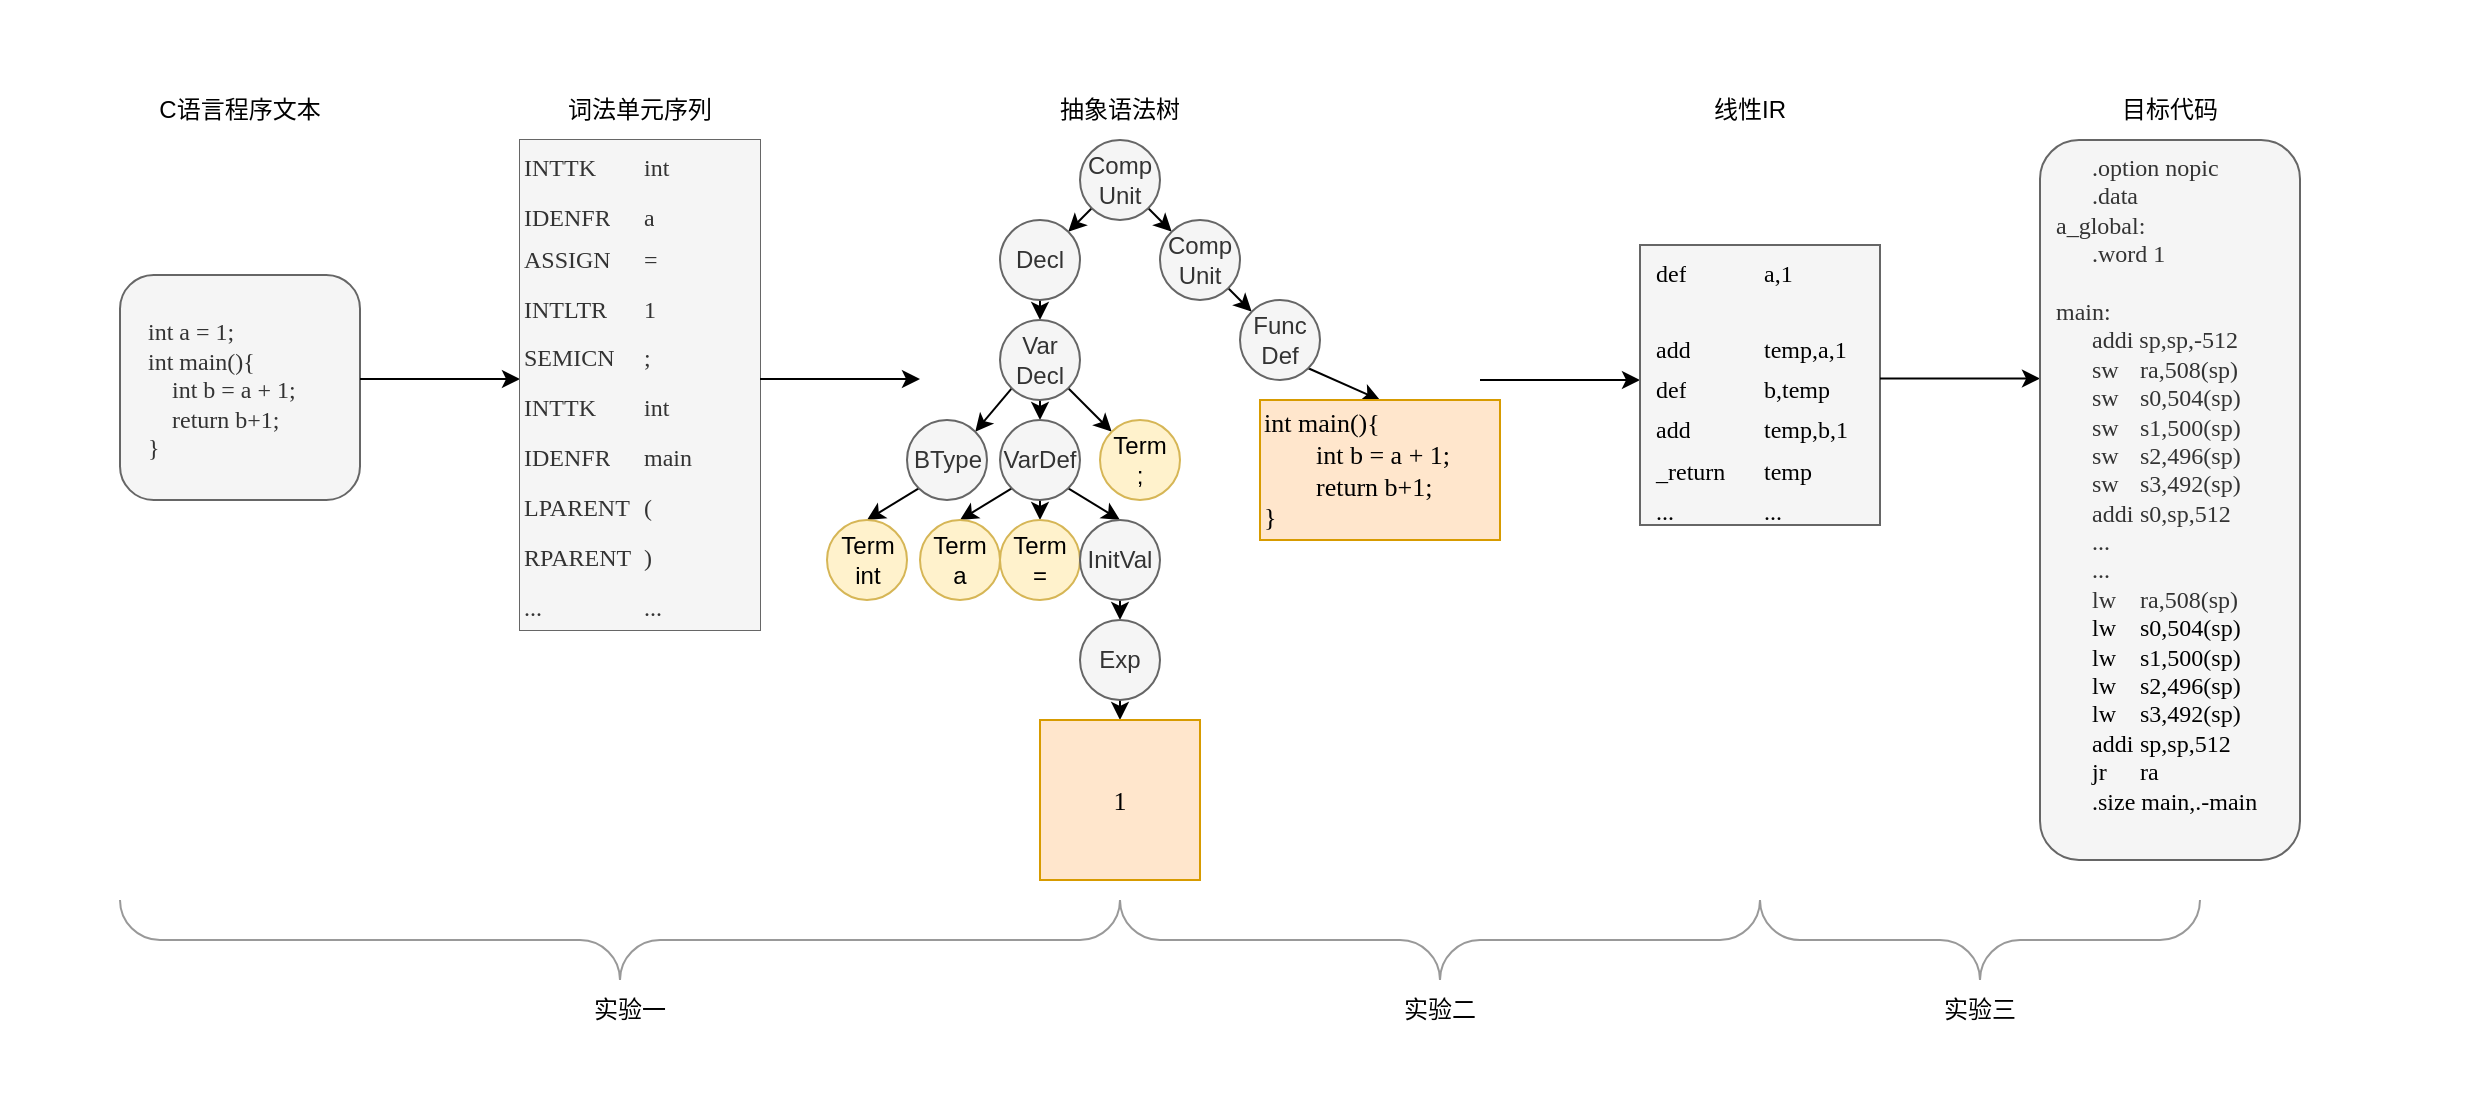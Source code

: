 <mxfile version="26.2.2">
  <diagram name="第 1 页" id="rVJZ7-iNneda64m8HOxL">
    <mxGraphModel dx="2467" dy="2204" grid="1" gridSize="10" guides="1" tooltips="1" connect="1" arrows="1" fold="1" page="1" pageScale="1" pageWidth="827" pageHeight="1169" math="0" shadow="0">
      <root>
        <mxCell id="0" />
        <mxCell id="1" parent="0" />
        <mxCell id="4Ejzvw8-H5sas0dCmpk8-146" value="" style="rounded=1;whiteSpace=wrap;html=1;fillColor=none;strokeColor=none;movable=0;resizable=0;rotatable=0;deletable=0;editable=0;locked=1;connectable=0;" vertex="1" parent="1">
          <mxGeometry x="-20" y="-30" width="1240" height="550" as="geometry" />
        </mxCell>
        <mxCell id="4Ejzvw8-H5sas0dCmpk8-2" value="&lt;div style=&quot;&quot;&gt;&lt;font&gt;&lt;br&gt;&lt;/font&gt;&lt;/div&gt;&lt;div style=&quot;&quot;&gt;&lt;font&gt;&amp;nbsp; &amp;nbsp; int a = 1;&lt;/font&gt;&lt;/div&gt;&lt;font&gt;&lt;span style=&quot;&quot;&gt;&amp;nbsp; &amp;nbsp; int main(){&lt;/span&gt;&lt;br style=&quot;&quot;&gt;&lt;/font&gt;&lt;div style=&quot;&quot;&gt;&lt;font&gt;&lt;span style=&quot;white-space: pre;&quot;&gt;&#x9;&lt;/span&gt;int b = a + 1;&lt;br&gt;&lt;/font&gt;&lt;/div&gt;&lt;div style=&quot;&quot;&gt;&lt;font&gt;&lt;span style=&quot;white-space: pre;&quot;&gt;&#x9;&lt;/span&gt;return b+1;&lt;/font&gt;&lt;/div&gt;&lt;div style=&quot;&quot;&gt;&lt;font&gt;&amp;nbsp; &amp;nbsp; }&lt;/font&gt;&lt;/div&gt;" style="rounded=1;whiteSpace=wrap;html=1;align=left;verticalAlign=top;fontFamily=Cosolas;fillColor=#f5f5f5;fontColor=#333333;strokeColor=#666666;" vertex="1" parent="1">
          <mxGeometry x="40" y="107.5" width="120" height="112.5" as="geometry" />
        </mxCell>
        <mxCell id="4Ejzvw8-H5sas0dCmpk8-4" value="" style="endArrow=classic;html=1;rounded=0;align=left;verticalAlign=top;fontFamily=Cosolas;" edge="1" parent="1">
          <mxGeometry width="50" height="50" relative="1" as="geometry">
            <mxPoint x="160" y="159.5" as="sourcePoint" />
            <mxPoint x="240" y="159.5" as="targetPoint" />
          </mxGeometry>
        </mxCell>
        <mxCell id="4Ejzvw8-H5sas0dCmpk8-6" value="" style="shape=table;html=1;whiteSpace=wrap;startSize=0;container=1;collapsible=0;childLayout=tableLayout;columnLines=0;rowLines=0;fontSize=16;strokeColor=#666666;align=left;verticalAlign=top;fontFamily=Cosolas;rounded=1;fillColor=#f5f5f5;fontColor=#333333;" vertex="1" parent="1">
          <mxGeometry x="240" y="40" width="120" height="245" as="geometry" />
        </mxCell>
        <mxCell id="4Ejzvw8-H5sas0dCmpk8-7" value="" style="shape=tableRow;horizontal=0;startSize=0;swimlaneHead=0;swimlaneBody=0;top=0;left=0;bottom=0;right=0;collapsible=0;dropTarget=0;fillColor=#f5f5f5;points=[[0,0.5],[1,0.5]];portConstraint=eastwest;fontSize=16;strokeColor=#666666;align=left;verticalAlign=top;fontFamily=Cosolas;fontColor=#333333;" vertex="1" parent="4Ejzvw8-H5sas0dCmpk8-6">
          <mxGeometry width="120" height="25" as="geometry" />
        </mxCell>
        <mxCell id="4Ejzvw8-H5sas0dCmpk8-8" value="INTTK" style="shape=partialRectangle;html=1;whiteSpace=wrap;connectable=0;fillColor=#f5f5f5;top=0;left=0;bottom=0;right=0;overflow=hidden;fontSize=12;strokeColor=#666666;align=left;verticalAlign=top;fontFamily=Cosolas;fontColor=#333333;" vertex="1" parent="4Ejzvw8-H5sas0dCmpk8-7">
          <mxGeometry width="60" height="25" as="geometry">
            <mxRectangle width="60" height="25" as="alternateBounds" />
          </mxGeometry>
        </mxCell>
        <mxCell id="4Ejzvw8-H5sas0dCmpk8-9" value="int" style="shape=partialRectangle;html=1;whiteSpace=wrap;connectable=0;fillColor=#f5f5f5;top=0;left=0;bottom=0;right=0;overflow=hidden;fontSize=12;strokeColor=#666666;align=left;verticalAlign=top;fontFamily=Cosolas;fontColor=#333333;" vertex="1" parent="4Ejzvw8-H5sas0dCmpk8-7">
          <mxGeometry x="60" width="60" height="25" as="geometry">
            <mxRectangle width="60" height="25" as="alternateBounds" />
          </mxGeometry>
        </mxCell>
        <mxCell id="4Ejzvw8-H5sas0dCmpk8-11" value="" style="shape=tableRow;horizontal=0;startSize=0;swimlaneHead=0;swimlaneBody=0;top=0;left=0;bottom=0;right=0;collapsible=0;dropTarget=0;fillColor=#f5f5f5;points=[[0,0.5],[1,0.5]];portConstraint=eastwest;fontSize=16;strokeColor=#666666;align=left;verticalAlign=top;fontFamily=Cosolas;fontColor=#333333;" vertex="1" parent="4Ejzvw8-H5sas0dCmpk8-6">
          <mxGeometry y="25" width="120" height="21" as="geometry" />
        </mxCell>
        <mxCell id="4Ejzvw8-H5sas0dCmpk8-12" value="IDENFR" style="shape=partialRectangle;html=1;whiteSpace=wrap;connectable=0;fillColor=#f5f5f5;top=0;left=0;bottom=0;right=0;overflow=hidden;fontSize=12;strokeColor=#666666;align=left;verticalAlign=top;fontFamily=Cosolas;fontColor=#333333;" vertex="1" parent="4Ejzvw8-H5sas0dCmpk8-11">
          <mxGeometry width="60" height="21" as="geometry">
            <mxRectangle width="60" height="21" as="alternateBounds" />
          </mxGeometry>
        </mxCell>
        <mxCell id="4Ejzvw8-H5sas0dCmpk8-13" value="a" style="shape=partialRectangle;html=1;whiteSpace=wrap;connectable=0;fillColor=#f5f5f5;top=0;left=0;bottom=0;right=0;overflow=hidden;fontSize=12;strokeColor=#666666;align=left;verticalAlign=top;fontFamily=Cosolas;fontColor=#333333;" vertex="1" parent="4Ejzvw8-H5sas0dCmpk8-11">
          <mxGeometry x="60" width="60" height="21" as="geometry">
            <mxRectangle width="60" height="21" as="alternateBounds" />
          </mxGeometry>
        </mxCell>
        <mxCell id="4Ejzvw8-H5sas0dCmpk8-15" value="" style="shape=tableRow;horizontal=0;startSize=0;swimlaneHead=0;swimlaneBody=0;top=0;left=0;bottom=0;right=0;collapsible=0;dropTarget=0;fillColor=#f5f5f5;points=[[0,0.5],[1,0.5]];portConstraint=eastwest;fontSize=16;strokeColor=#666666;align=left;verticalAlign=top;fontFamily=Cosolas;fontColor=#333333;" vertex="1" parent="4Ejzvw8-H5sas0dCmpk8-6">
          <mxGeometry y="46" width="120" height="25" as="geometry" />
        </mxCell>
        <mxCell id="4Ejzvw8-H5sas0dCmpk8-16" value="ASSIGN" style="shape=partialRectangle;html=1;whiteSpace=wrap;connectable=0;fillColor=#f5f5f5;top=0;left=0;bottom=0;right=0;overflow=hidden;fontSize=12;strokeColor=#666666;align=left;verticalAlign=top;fontFamily=Cosolas;fontColor=#333333;" vertex="1" parent="4Ejzvw8-H5sas0dCmpk8-15">
          <mxGeometry width="60" height="25" as="geometry">
            <mxRectangle width="60" height="25" as="alternateBounds" />
          </mxGeometry>
        </mxCell>
        <mxCell id="4Ejzvw8-H5sas0dCmpk8-17" value="=" style="shape=partialRectangle;html=1;whiteSpace=wrap;connectable=0;fillColor=#f5f5f5;top=0;left=0;bottom=0;right=0;overflow=hidden;fontSize=12;strokeColor=#666666;align=left;verticalAlign=top;fontFamily=Cosolas;fontColor=#333333;" vertex="1" parent="4Ejzvw8-H5sas0dCmpk8-15">
          <mxGeometry x="60" width="60" height="25" as="geometry">
            <mxRectangle width="60" height="25" as="alternateBounds" />
          </mxGeometry>
        </mxCell>
        <mxCell id="4Ejzvw8-H5sas0dCmpk8-19" style="shape=tableRow;horizontal=0;startSize=0;swimlaneHead=0;swimlaneBody=0;top=0;left=0;bottom=0;right=0;collapsible=0;dropTarget=0;fillColor=#f5f5f5;points=[[0,0.5],[1,0.5]];portConstraint=eastwest;fontSize=16;strokeColor=#666666;align=left;verticalAlign=top;fontFamily=Cosolas;fontColor=#333333;" vertex="1" parent="4Ejzvw8-H5sas0dCmpk8-6">
          <mxGeometry y="71" width="120" height="24" as="geometry" />
        </mxCell>
        <mxCell id="4Ejzvw8-H5sas0dCmpk8-20" value="INTLTR" style="shape=partialRectangle;html=1;whiteSpace=wrap;connectable=0;fillColor=#f5f5f5;top=0;left=0;bottom=0;right=0;overflow=hidden;fontSize=12;strokeColor=#666666;align=left;verticalAlign=top;fontFamily=Cosolas;fontColor=#333333;" vertex="1" parent="4Ejzvw8-H5sas0dCmpk8-19">
          <mxGeometry width="60" height="24" as="geometry">
            <mxRectangle width="60" height="24" as="alternateBounds" />
          </mxGeometry>
        </mxCell>
        <mxCell id="4Ejzvw8-H5sas0dCmpk8-21" value="1" style="shape=partialRectangle;html=1;whiteSpace=wrap;connectable=0;fillColor=#f5f5f5;top=0;left=0;bottom=0;right=0;overflow=hidden;fontSize=12;strokeColor=#666666;align=left;verticalAlign=top;fontFamily=Cosolas;fontColor=#333333;" vertex="1" parent="4Ejzvw8-H5sas0dCmpk8-19">
          <mxGeometry x="60" width="60" height="24" as="geometry">
            <mxRectangle width="60" height="24" as="alternateBounds" />
          </mxGeometry>
        </mxCell>
        <mxCell id="4Ejzvw8-H5sas0dCmpk8-22" style="shape=tableRow;horizontal=0;startSize=0;swimlaneHead=0;swimlaneBody=0;top=0;left=0;bottom=0;right=0;collapsible=0;dropTarget=0;fillColor=#f5f5f5;points=[[0,0.5],[1,0.5]];portConstraint=eastwest;fontSize=16;strokeColor=#666666;align=left;verticalAlign=top;fontFamily=Cosolas;fontColor=#333333;" vertex="1" parent="4Ejzvw8-H5sas0dCmpk8-6">
          <mxGeometry y="95" width="120" height="25" as="geometry" />
        </mxCell>
        <mxCell id="4Ejzvw8-H5sas0dCmpk8-23" value="SEMICN" style="shape=partialRectangle;html=1;whiteSpace=wrap;connectable=0;fillColor=#f5f5f5;top=0;left=0;bottom=0;right=0;overflow=hidden;fontSize=12;strokeColor=#666666;align=left;verticalAlign=top;fontFamily=Cosolas;fontColor=#333333;" vertex="1" parent="4Ejzvw8-H5sas0dCmpk8-22">
          <mxGeometry width="60" height="25" as="geometry">
            <mxRectangle width="60" height="25" as="alternateBounds" />
          </mxGeometry>
        </mxCell>
        <mxCell id="4Ejzvw8-H5sas0dCmpk8-24" value=";" style="shape=partialRectangle;html=1;whiteSpace=wrap;connectable=0;fillColor=#f5f5f5;top=0;left=0;bottom=0;right=0;overflow=hidden;fontSize=12;strokeColor=#666666;align=left;verticalAlign=top;fontFamily=Cosolas;fontColor=#333333;" vertex="1" parent="4Ejzvw8-H5sas0dCmpk8-22">
          <mxGeometry x="60" width="60" height="25" as="geometry">
            <mxRectangle width="60" height="25" as="alternateBounds" />
          </mxGeometry>
        </mxCell>
        <mxCell id="4Ejzvw8-H5sas0dCmpk8-25" style="shape=tableRow;horizontal=0;startSize=0;swimlaneHead=0;swimlaneBody=0;top=0;left=0;bottom=0;right=0;collapsible=0;dropTarget=0;fillColor=#f5f5f5;points=[[0,0.5],[1,0.5]];portConstraint=eastwest;fontSize=16;strokeColor=#666666;align=left;verticalAlign=top;fontFamily=Cosolas;fontColor=#333333;" vertex="1" parent="4Ejzvw8-H5sas0dCmpk8-6">
          <mxGeometry y="120" width="120" height="25" as="geometry" />
        </mxCell>
        <mxCell id="4Ejzvw8-H5sas0dCmpk8-26" value="INTTK" style="shape=partialRectangle;html=1;whiteSpace=wrap;connectable=0;fillColor=#f5f5f5;top=0;left=0;bottom=0;right=0;overflow=hidden;fontSize=12;strokeColor=#666666;align=left;verticalAlign=top;fontFamily=Cosolas;fontColor=#333333;" vertex="1" parent="4Ejzvw8-H5sas0dCmpk8-25">
          <mxGeometry width="60" height="25" as="geometry">
            <mxRectangle width="60" height="25" as="alternateBounds" />
          </mxGeometry>
        </mxCell>
        <mxCell id="4Ejzvw8-H5sas0dCmpk8-27" value="int" style="shape=partialRectangle;html=1;whiteSpace=wrap;connectable=0;fillColor=#f5f5f5;top=0;left=0;bottom=0;right=0;overflow=hidden;fontSize=12;strokeColor=#666666;align=left;verticalAlign=top;fontFamily=Cosolas;fontColor=#333333;" vertex="1" parent="4Ejzvw8-H5sas0dCmpk8-25">
          <mxGeometry x="60" width="60" height="25" as="geometry">
            <mxRectangle width="60" height="25" as="alternateBounds" />
          </mxGeometry>
        </mxCell>
        <mxCell id="4Ejzvw8-H5sas0dCmpk8-28" style="shape=tableRow;horizontal=0;startSize=0;swimlaneHead=0;swimlaneBody=0;top=0;left=0;bottom=0;right=0;collapsible=0;dropTarget=0;fillColor=#f5f5f5;points=[[0,0.5],[1,0.5]];portConstraint=eastwest;fontSize=16;strokeColor=#666666;align=left;verticalAlign=top;fontFamily=Cosolas;fontColor=#333333;" vertex="1" parent="4Ejzvw8-H5sas0dCmpk8-6">
          <mxGeometry y="145" width="120" height="25" as="geometry" />
        </mxCell>
        <mxCell id="4Ejzvw8-H5sas0dCmpk8-29" value="IDENFR" style="shape=partialRectangle;html=1;whiteSpace=wrap;connectable=0;fillColor=#f5f5f5;top=0;left=0;bottom=0;right=0;overflow=hidden;fontSize=12;strokeColor=#666666;align=left;verticalAlign=top;fontFamily=Cosolas;fontColor=#333333;" vertex="1" parent="4Ejzvw8-H5sas0dCmpk8-28">
          <mxGeometry width="60" height="25" as="geometry">
            <mxRectangle width="60" height="25" as="alternateBounds" />
          </mxGeometry>
        </mxCell>
        <mxCell id="4Ejzvw8-H5sas0dCmpk8-30" value="main" style="shape=partialRectangle;html=1;whiteSpace=wrap;connectable=0;fillColor=#f5f5f5;top=0;left=0;bottom=0;right=0;overflow=hidden;fontSize=12;strokeColor=#666666;align=left;verticalAlign=top;fontFamily=Cosolas;fontColor=#333333;" vertex="1" parent="4Ejzvw8-H5sas0dCmpk8-28">
          <mxGeometry x="60" width="60" height="25" as="geometry">
            <mxRectangle width="60" height="25" as="alternateBounds" />
          </mxGeometry>
        </mxCell>
        <mxCell id="4Ejzvw8-H5sas0dCmpk8-31" style="shape=tableRow;horizontal=0;startSize=0;swimlaneHead=0;swimlaneBody=0;top=0;left=0;bottom=0;right=0;collapsible=0;dropTarget=0;fillColor=#f5f5f5;points=[[0,0.5],[1,0.5]];portConstraint=eastwest;fontSize=16;strokeColor=#666666;align=left;verticalAlign=top;fontFamily=Cosolas;fontColor=#333333;" vertex="1" parent="4Ejzvw8-H5sas0dCmpk8-6">
          <mxGeometry y="170" width="120" height="25" as="geometry" />
        </mxCell>
        <mxCell id="4Ejzvw8-H5sas0dCmpk8-32" value="LPARENT" style="shape=partialRectangle;html=1;whiteSpace=wrap;connectable=0;fillColor=#f5f5f5;top=0;left=0;bottom=0;right=0;overflow=hidden;fontSize=12;strokeColor=#666666;align=left;verticalAlign=top;fontFamily=Cosolas;fontColor=#333333;" vertex="1" parent="4Ejzvw8-H5sas0dCmpk8-31">
          <mxGeometry width="60" height="25" as="geometry">
            <mxRectangle width="60" height="25" as="alternateBounds" />
          </mxGeometry>
        </mxCell>
        <mxCell id="4Ejzvw8-H5sas0dCmpk8-33" value="(" style="shape=partialRectangle;html=1;whiteSpace=wrap;connectable=0;fillColor=#f5f5f5;top=0;left=0;bottom=0;right=0;overflow=hidden;fontSize=12;strokeColor=#666666;align=left;verticalAlign=top;fontFamily=Cosolas;fontColor=#333333;" vertex="1" parent="4Ejzvw8-H5sas0dCmpk8-31">
          <mxGeometry x="60" width="60" height="25" as="geometry">
            <mxRectangle width="60" height="25" as="alternateBounds" />
          </mxGeometry>
        </mxCell>
        <mxCell id="4Ejzvw8-H5sas0dCmpk8-34" style="shape=tableRow;horizontal=0;startSize=0;swimlaneHead=0;swimlaneBody=0;top=0;left=0;bottom=0;right=0;collapsible=0;dropTarget=0;fillColor=#f5f5f5;points=[[0,0.5],[1,0.5]];portConstraint=eastwest;fontSize=16;strokeColor=#666666;align=left;verticalAlign=top;fontFamily=Cosolas;fontColor=#333333;" vertex="1" parent="4Ejzvw8-H5sas0dCmpk8-6">
          <mxGeometry y="195" width="120" height="25" as="geometry" />
        </mxCell>
        <mxCell id="4Ejzvw8-H5sas0dCmpk8-35" value="RPARENT" style="shape=partialRectangle;html=1;whiteSpace=wrap;connectable=0;fillColor=#f5f5f5;top=0;left=0;bottom=0;right=0;overflow=hidden;fontSize=12;strokeColor=#666666;align=left;verticalAlign=top;fontFamily=Cosolas;fontColor=#333333;" vertex="1" parent="4Ejzvw8-H5sas0dCmpk8-34">
          <mxGeometry width="60" height="25" as="geometry">
            <mxRectangle width="60" height="25" as="alternateBounds" />
          </mxGeometry>
        </mxCell>
        <mxCell id="4Ejzvw8-H5sas0dCmpk8-36" value=")" style="shape=partialRectangle;html=1;whiteSpace=wrap;connectable=0;fillColor=#f5f5f5;top=0;left=0;bottom=0;right=0;overflow=hidden;fontSize=12;strokeColor=#666666;align=left;verticalAlign=top;fontFamily=Cosolas;fontColor=#333333;" vertex="1" parent="4Ejzvw8-H5sas0dCmpk8-34">
          <mxGeometry x="60" width="60" height="25" as="geometry">
            <mxRectangle width="60" height="25" as="alternateBounds" />
          </mxGeometry>
        </mxCell>
        <mxCell id="4Ejzvw8-H5sas0dCmpk8-37" style="shape=tableRow;horizontal=0;startSize=0;swimlaneHead=0;swimlaneBody=0;top=0;left=0;bottom=0;right=0;collapsible=0;dropTarget=0;fillColor=#f5f5f5;points=[[0,0.5],[1,0.5]];portConstraint=eastwest;fontSize=16;strokeColor=#666666;align=left;verticalAlign=top;fontFamily=Cosolas;fontColor=#333333;" vertex="1" parent="4Ejzvw8-H5sas0dCmpk8-6">
          <mxGeometry y="220" width="120" height="25" as="geometry" />
        </mxCell>
        <mxCell id="4Ejzvw8-H5sas0dCmpk8-38" value="..." style="shape=partialRectangle;html=1;whiteSpace=wrap;connectable=0;fillColor=#f5f5f5;top=0;left=0;bottom=0;right=0;overflow=hidden;fontSize=12;strokeColor=#666666;align=left;verticalAlign=top;fontFamily=Cosolas;fontColor=#333333;" vertex="1" parent="4Ejzvw8-H5sas0dCmpk8-37">
          <mxGeometry width="60" height="25" as="geometry">
            <mxRectangle width="60" height="25" as="alternateBounds" />
          </mxGeometry>
        </mxCell>
        <mxCell id="4Ejzvw8-H5sas0dCmpk8-39" value="..." style="shape=partialRectangle;html=1;whiteSpace=wrap;connectable=0;fillColor=#f5f5f5;top=0;left=0;bottom=0;right=0;overflow=hidden;fontSize=12;strokeColor=#666666;align=left;verticalAlign=top;fontFamily=Cosolas;fontColor=#333333;" vertex="1" parent="4Ejzvw8-H5sas0dCmpk8-37">
          <mxGeometry x="60" width="60" height="25" as="geometry">
            <mxRectangle width="60" height="25" as="alternateBounds" />
          </mxGeometry>
        </mxCell>
        <mxCell id="4Ejzvw8-H5sas0dCmpk8-41" value="" style="endArrow=classic;html=1;rounded=0;align=left;verticalAlign=top;fontFamily=Cosolas;" edge="1" parent="1">
          <mxGeometry width="50" height="50" relative="1" as="geometry">
            <mxPoint x="360" y="159.5" as="sourcePoint" />
            <mxPoint x="440" y="159.5" as="targetPoint" />
          </mxGeometry>
        </mxCell>
        <mxCell id="4Ejzvw8-H5sas0dCmpk8-57" style="rounded=0;orthogonalLoop=1;jettySize=auto;html=1;exitX=0;exitY=1;exitDx=0;exitDy=0;entryX=1;entryY=0;entryDx=0;entryDy=0;" edge="1" parent="1" source="4Ejzvw8-H5sas0dCmpk8-42" target="4Ejzvw8-H5sas0dCmpk8-43">
          <mxGeometry relative="1" as="geometry" />
        </mxCell>
        <mxCell id="4Ejzvw8-H5sas0dCmpk8-58" style="rounded=0;orthogonalLoop=1;jettySize=auto;html=1;exitX=1;exitY=1;exitDx=0;exitDy=0;entryX=0;entryY=0;entryDx=0;entryDy=0;" edge="1" parent="1" source="4Ejzvw8-H5sas0dCmpk8-42" target="4Ejzvw8-H5sas0dCmpk8-44">
          <mxGeometry relative="1" as="geometry" />
        </mxCell>
        <mxCell id="4Ejzvw8-H5sas0dCmpk8-42" value="Comp&lt;div&gt;Unit&lt;/div&gt;" style="ellipse;whiteSpace=wrap;html=1;aspect=fixed;fillColor=#f5f5f5;strokeColor=#666666;fontColor=#333333;" vertex="1" parent="1">
          <mxGeometry x="520" y="40" width="40" height="40" as="geometry" />
        </mxCell>
        <mxCell id="4Ejzvw8-H5sas0dCmpk8-59" style="edgeStyle=orthogonalEdgeStyle;rounded=0;orthogonalLoop=1;jettySize=auto;html=1;exitX=0.5;exitY=1;exitDx=0;exitDy=0;entryX=0.5;entryY=0;entryDx=0;entryDy=0;" edge="1" parent="1" source="4Ejzvw8-H5sas0dCmpk8-43" target="4Ejzvw8-H5sas0dCmpk8-46">
          <mxGeometry relative="1" as="geometry" />
        </mxCell>
        <mxCell id="4Ejzvw8-H5sas0dCmpk8-43" value="Decl" style="ellipse;whiteSpace=wrap;html=1;aspect=fixed;fillColor=#f5f5f5;strokeColor=#666666;fontColor=#333333;" vertex="1" parent="1">
          <mxGeometry x="480" y="80" width="40" height="40" as="geometry" />
        </mxCell>
        <mxCell id="4Ejzvw8-H5sas0dCmpk8-60" style="rounded=0;orthogonalLoop=1;jettySize=auto;html=1;exitX=1;exitY=1;exitDx=0;exitDy=0;entryX=0;entryY=0;entryDx=0;entryDy=0;" edge="1" parent="1" source="4Ejzvw8-H5sas0dCmpk8-44" target="4Ejzvw8-H5sas0dCmpk8-45">
          <mxGeometry relative="1" as="geometry" />
        </mxCell>
        <mxCell id="4Ejzvw8-H5sas0dCmpk8-44" value="Comp&lt;div&gt;Unit&lt;/div&gt;" style="ellipse;whiteSpace=wrap;html=1;aspect=fixed;fillColor=#f5f5f5;strokeColor=#666666;fontColor=#333333;" vertex="1" parent="1">
          <mxGeometry x="560" y="80" width="40" height="40" as="geometry" />
        </mxCell>
        <mxCell id="4Ejzvw8-H5sas0dCmpk8-63" style="rounded=0;orthogonalLoop=1;jettySize=auto;html=1;exitX=1;exitY=1;exitDx=0;exitDy=0;entryX=0.5;entryY=0;entryDx=0;entryDy=0;" edge="1" parent="1" source="4Ejzvw8-H5sas0dCmpk8-45" target="4Ejzvw8-H5sas0dCmpk8-73">
          <mxGeometry relative="1" as="geometry">
            <mxPoint x="657.574" y="179.038" as="targetPoint" />
          </mxGeometry>
        </mxCell>
        <mxCell id="4Ejzvw8-H5sas0dCmpk8-45" value="Func&lt;div&gt;Def&lt;/div&gt;" style="ellipse;whiteSpace=wrap;html=1;aspect=fixed;fillColor=#f5f5f5;strokeColor=#666666;fontColor=#333333;" vertex="1" parent="1">
          <mxGeometry x="600" y="120" width="40" height="40" as="geometry" />
        </mxCell>
        <mxCell id="4Ejzvw8-H5sas0dCmpk8-64" style="rounded=0;orthogonalLoop=1;jettySize=auto;html=1;exitX=0;exitY=1;exitDx=0;exitDy=0;entryX=1;entryY=0;entryDx=0;entryDy=0;" edge="1" parent="1" source="4Ejzvw8-H5sas0dCmpk8-46" target="4Ejzvw8-H5sas0dCmpk8-47">
          <mxGeometry relative="1" as="geometry" />
        </mxCell>
        <mxCell id="4Ejzvw8-H5sas0dCmpk8-65" style="edgeStyle=orthogonalEdgeStyle;rounded=0;orthogonalLoop=1;jettySize=auto;html=1;exitX=0.5;exitY=1;exitDx=0;exitDy=0;entryX=0.5;entryY=0;entryDx=0;entryDy=0;" edge="1" parent="1" source="4Ejzvw8-H5sas0dCmpk8-46" target="4Ejzvw8-H5sas0dCmpk8-48">
          <mxGeometry relative="1" as="geometry" />
        </mxCell>
        <mxCell id="4Ejzvw8-H5sas0dCmpk8-66" style="rounded=0;orthogonalLoop=1;jettySize=auto;html=1;exitX=1;exitY=1;exitDx=0;exitDy=0;entryX=0;entryY=0;entryDx=0;entryDy=0;" edge="1" parent="1" source="4Ejzvw8-H5sas0dCmpk8-46" target="4Ejzvw8-H5sas0dCmpk8-49">
          <mxGeometry relative="1" as="geometry" />
        </mxCell>
        <mxCell id="4Ejzvw8-H5sas0dCmpk8-46" value="Var&lt;div&gt;Decl&lt;/div&gt;" style="ellipse;whiteSpace=wrap;html=1;aspect=fixed;fillColor=#f5f5f5;strokeColor=#666666;fontColor=#333333;" vertex="1" parent="1">
          <mxGeometry x="480" y="130" width="40" height="40" as="geometry" />
        </mxCell>
        <mxCell id="4Ejzvw8-H5sas0dCmpk8-67" style="rounded=0;orthogonalLoop=1;jettySize=auto;html=1;exitX=0;exitY=1;exitDx=0;exitDy=0;entryX=0.5;entryY=0;entryDx=0;entryDy=0;" edge="1" parent="1" source="4Ejzvw8-H5sas0dCmpk8-47" target="4Ejzvw8-H5sas0dCmpk8-52">
          <mxGeometry relative="1" as="geometry" />
        </mxCell>
        <mxCell id="4Ejzvw8-H5sas0dCmpk8-47" value="BType" style="ellipse;whiteSpace=wrap;html=1;aspect=fixed;fillColor=#f5f5f5;strokeColor=#666666;fontColor=#333333;" vertex="1" parent="1">
          <mxGeometry x="433.5" y="180" width="40" height="40" as="geometry" />
        </mxCell>
        <mxCell id="4Ejzvw8-H5sas0dCmpk8-69" style="rounded=0;orthogonalLoop=1;jettySize=auto;html=1;exitX=0;exitY=1;exitDx=0;exitDy=0;entryX=0.5;entryY=0;entryDx=0;entryDy=0;" edge="1" parent="1" source="4Ejzvw8-H5sas0dCmpk8-48" target="4Ejzvw8-H5sas0dCmpk8-53">
          <mxGeometry relative="1" as="geometry" />
        </mxCell>
        <mxCell id="4Ejzvw8-H5sas0dCmpk8-70" style="rounded=0;orthogonalLoop=1;jettySize=auto;html=1;exitX=0.5;exitY=1;exitDx=0;exitDy=0;entryX=0.5;entryY=0;entryDx=0;entryDy=0;" edge="1" parent="1" source="4Ejzvw8-H5sas0dCmpk8-48" target="4Ejzvw8-H5sas0dCmpk8-54">
          <mxGeometry relative="1" as="geometry" />
        </mxCell>
        <mxCell id="4Ejzvw8-H5sas0dCmpk8-71" style="rounded=0;orthogonalLoop=1;jettySize=auto;html=1;exitX=1;exitY=1;exitDx=0;exitDy=0;entryX=0.5;entryY=0;entryDx=0;entryDy=0;" edge="1" parent="1" source="4Ejzvw8-H5sas0dCmpk8-48" target="4Ejzvw8-H5sas0dCmpk8-55">
          <mxGeometry relative="1" as="geometry" />
        </mxCell>
        <mxCell id="4Ejzvw8-H5sas0dCmpk8-48" value="VarDef" style="ellipse;whiteSpace=wrap;html=1;aspect=fixed;fillColor=#f5f5f5;strokeColor=#666666;fontColor=#333333;" vertex="1" parent="1">
          <mxGeometry x="480" y="180" width="40" height="40" as="geometry" />
        </mxCell>
        <mxCell id="4Ejzvw8-H5sas0dCmpk8-49" value="Term&lt;div&gt;;&lt;/div&gt;" style="ellipse;whiteSpace=wrap;html=1;aspect=fixed;fillColor=#fff2cc;strokeColor=#d6b656;" vertex="1" parent="1">
          <mxGeometry x="530" y="180" width="40" height="40" as="geometry" />
        </mxCell>
        <mxCell id="4Ejzvw8-H5sas0dCmpk8-52" value="Term&lt;div&gt;int&lt;/div&gt;" style="ellipse;whiteSpace=wrap;html=1;aspect=fixed;fillColor=#fff2cc;strokeColor=#d6b656;" vertex="1" parent="1">
          <mxGeometry x="393.5" y="230" width="40" height="40" as="geometry" />
        </mxCell>
        <mxCell id="4Ejzvw8-H5sas0dCmpk8-53" value="Term&lt;div&gt;a&lt;/div&gt;" style="ellipse;whiteSpace=wrap;html=1;aspect=fixed;fillColor=#fff2cc;strokeColor=#d6b656;" vertex="1" parent="1">
          <mxGeometry x="440" y="230" width="40" height="40" as="geometry" />
        </mxCell>
        <mxCell id="4Ejzvw8-H5sas0dCmpk8-54" value="Term&lt;div&gt;=&lt;/div&gt;" style="ellipse;whiteSpace=wrap;html=1;aspect=fixed;fillColor=#fff2cc;strokeColor=#d6b656;" vertex="1" parent="1">
          <mxGeometry x="480" y="230" width="40" height="40" as="geometry" />
        </mxCell>
        <mxCell id="4Ejzvw8-H5sas0dCmpk8-72" style="edgeStyle=orthogonalEdgeStyle;rounded=0;orthogonalLoop=1;jettySize=auto;html=1;exitX=0.5;exitY=1;exitDx=0;exitDy=0;entryX=0.5;entryY=0;entryDx=0;entryDy=0;" edge="1" parent="1" source="4Ejzvw8-H5sas0dCmpk8-55" target="4Ejzvw8-H5sas0dCmpk8-56">
          <mxGeometry relative="1" as="geometry" />
        </mxCell>
        <mxCell id="4Ejzvw8-H5sas0dCmpk8-55" value="InitVal" style="ellipse;whiteSpace=wrap;html=1;aspect=fixed;fillColor=#f5f5f5;strokeColor=#666666;fontColor=#333333;" vertex="1" parent="1">
          <mxGeometry x="520" y="230" width="40" height="40" as="geometry" />
        </mxCell>
        <mxCell id="4Ejzvw8-H5sas0dCmpk8-75" style="edgeStyle=orthogonalEdgeStyle;rounded=0;orthogonalLoop=1;jettySize=auto;html=1;exitX=0.5;exitY=1;exitDx=0;exitDy=0;entryX=0.5;entryY=0;entryDx=0;entryDy=0;" edge="1" parent="1" source="4Ejzvw8-H5sas0dCmpk8-56" target="4Ejzvw8-H5sas0dCmpk8-74">
          <mxGeometry relative="1" as="geometry" />
        </mxCell>
        <mxCell id="4Ejzvw8-H5sas0dCmpk8-56" value="Exp" style="ellipse;whiteSpace=wrap;html=1;aspect=fixed;fillColor=#f5f5f5;strokeColor=#666666;fontColor=#333333;" vertex="1" parent="1">
          <mxGeometry x="520" y="280" width="40" height="40" as="geometry" />
        </mxCell>
        <mxCell id="4Ejzvw8-H5sas0dCmpk8-73" value="&lt;font style=&quot;font-family: Cosolas; font-size: 13px;&quot;&gt;int main(){&lt;br&gt;&lt;/font&gt;&lt;div style=&quot;font-family: Cosolas;&quot;&gt;&lt;font style=&quot;font-size: 13px;&quot;&gt;&lt;span style=&quot;white-space: pre;&quot;&gt;&#x9;&lt;/span&gt;int b = a + 1;&lt;br&gt;&lt;/font&gt;&lt;/div&gt;&lt;div style=&quot;font-family: Cosolas;&quot;&gt;&lt;font style=&quot;font-size: 13px;&quot;&gt;&lt;span style=&quot;white-space: pre;&quot;&gt;&#x9;&lt;/span&gt;return b+1;&lt;/font&gt;&lt;/div&gt;&lt;div style=&quot;font-family: Cosolas;&quot;&gt;&lt;font style=&quot;font-size: 13px;&quot;&gt;}&lt;/font&gt;&lt;/div&gt;" style="rounded=0;whiteSpace=wrap;html=1;align=left;fillColor=#ffe6cc;strokeColor=#d79b00;" vertex="1" parent="1">
          <mxGeometry x="610" y="170" width="120" height="70" as="geometry" />
        </mxCell>
        <mxCell id="4Ejzvw8-H5sas0dCmpk8-74" value="&lt;font face=&quot;Cosolas&quot;&gt;&lt;span style=&quot;font-size: 13px;&quot;&gt;1&lt;/span&gt;&lt;/font&gt;" style="rounded=0;whiteSpace=wrap;html=1;align=center;fillColor=#ffe6cc;strokeColor=#d79b00;" vertex="1" parent="1">
          <mxGeometry x="500" y="330" width="80" height="80" as="geometry" />
        </mxCell>
        <mxCell id="4Ejzvw8-H5sas0dCmpk8-76" value="" style="endArrow=classic;html=1;rounded=0;" edge="1" parent="1">
          <mxGeometry width="50" height="50" relative="1" as="geometry">
            <mxPoint x="720" y="160" as="sourcePoint" />
            <mxPoint x="800" y="160" as="targetPoint" />
          </mxGeometry>
        </mxCell>
        <mxCell id="4Ejzvw8-H5sas0dCmpk8-77" value="" style="shape=table;html=1;whiteSpace=wrap;startSize=0;container=1;collapsible=0;childLayout=tableLayout;columnLines=0;rowLines=0;fontSize=16;strokeColor=#666666;align=left;verticalAlign=top;fontFamily=Cosolas;rounded=1;fillColor=#f5f5f5;fontColor=#333333;" vertex="1" parent="1">
          <mxGeometry x="800" y="92.5" width="120" height="140" as="geometry" />
        </mxCell>
        <mxCell id="4Ejzvw8-H5sas0dCmpk8-78" value="" style="shape=tableRow;horizontal=0;startSize=0;swimlaneHead=0;swimlaneBody=0;top=0;left=0;bottom=0;right=0;collapsible=0;dropTarget=0;fillColor=none;points=[[0,0.5],[1,0.5]];portConstraint=eastwest;fontSize=16;strokeColor=inherit;align=left;verticalAlign=top;fontFamily=Cosolas;" vertex="1" parent="4Ejzvw8-H5sas0dCmpk8-77">
          <mxGeometry width="120" height="21" as="geometry" />
        </mxCell>
        <mxCell id="4Ejzvw8-H5sas0dCmpk8-79" value="&amp;nbsp; def" style="shape=partialRectangle;html=1;whiteSpace=wrap;connectable=0;fillColor=none;top=0;left=0;bottom=0;right=0;overflow=hidden;fontSize=12;strokeColor=inherit;align=left;verticalAlign=top;fontFamily=Cosolas;" vertex="1" parent="4Ejzvw8-H5sas0dCmpk8-78">
          <mxGeometry width="60" height="21" as="geometry">
            <mxRectangle width="60" height="21" as="alternateBounds" />
          </mxGeometry>
        </mxCell>
        <mxCell id="4Ejzvw8-H5sas0dCmpk8-80" value="a,1" style="shape=partialRectangle;html=1;whiteSpace=wrap;connectable=0;fillColor=none;top=0;left=0;bottom=0;right=0;overflow=hidden;fontSize=12;strokeColor=inherit;align=left;verticalAlign=top;fontFamily=Cosolas;" vertex="1" parent="4Ejzvw8-H5sas0dCmpk8-78">
          <mxGeometry x="60" width="60" height="21" as="geometry">
            <mxRectangle width="60" height="21" as="alternateBounds" />
          </mxGeometry>
        </mxCell>
        <mxCell id="4Ejzvw8-H5sas0dCmpk8-81" value="" style="shape=tableRow;horizontal=0;startSize=0;swimlaneHead=0;swimlaneBody=0;top=0;left=0;bottom=0;right=0;collapsible=0;dropTarget=0;fillColor=none;points=[[0,0.5],[1,0.5]];portConstraint=eastwest;fontSize=16;strokeColor=inherit;align=left;verticalAlign=top;fontFamily=Cosolas;" vertex="1" parent="4Ejzvw8-H5sas0dCmpk8-77">
          <mxGeometry y="21" width="120" height="17" as="geometry" />
        </mxCell>
        <mxCell id="4Ejzvw8-H5sas0dCmpk8-82" value="" style="shape=partialRectangle;html=1;whiteSpace=wrap;connectable=0;fillColor=none;top=0;left=0;bottom=0;right=0;overflow=hidden;fontSize=12;strokeColor=inherit;align=left;verticalAlign=top;fontFamily=Cosolas;" vertex="1" parent="4Ejzvw8-H5sas0dCmpk8-81">
          <mxGeometry width="60" height="17" as="geometry">
            <mxRectangle width="60" height="17" as="alternateBounds" />
          </mxGeometry>
        </mxCell>
        <mxCell id="4Ejzvw8-H5sas0dCmpk8-83" value="" style="shape=partialRectangle;html=1;whiteSpace=wrap;connectable=0;fillColor=none;top=0;left=0;bottom=0;right=0;overflow=hidden;fontSize=12;strokeColor=inherit;align=left;verticalAlign=top;fontFamily=Cosolas;" vertex="1" parent="4Ejzvw8-H5sas0dCmpk8-81">
          <mxGeometry x="60" width="60" height="17" as="geometry">
            <mxRectangle width="60" height="17" as="alternateBounds" />
          </mxGeometry>
        </mxCell>
        <mxCell id="4Ejzvw8-H5sas0dCmpk8-84" value="" style="shape=tableRow;horizontal=0;startSize=0;swimlaneHead=0;swimlaneBody=0;top=0;left=0;bottom=0;right=0;collapsible=0;dropTarget=0;fillColor=none;points=[[0,0.5],[1,0.5]];portConstraint=eastwest;fontSize=16;strokeColor=inherit;align=left;verticalAlign=top;fontFamily=Cosolas;" vertex="1" parent="4Ejzvw8-H5sas0dCmpk8-77">
          <mxGeometry y="38" width="120" height="20" as="geometry" />
        </mxCell>
        <mxCell id="4Ejzvw8-H5sas0dCmpk8-85" value="&amp;nbsp; add" style="shape=partialRectangle;html=1;whiteSpace=wrap;connectable=0;fillColor=none;top=0;left=0;bottom=0;right=0;overflow=hidden;fontSize=12;strokeColor=inherit;align=left;verticalAlign=top;fontFamily=Cosolas;" vertex="1" parent="4Ejzvw8-H5sas0dCmpk8-84">
          <mxGeometry width="60" height="20" as="geometry">
            <mxRectangle width="60" height="20" as="alternateBounds" />
          </mxGeometry>
        </mxCell>
        <mxCell id="4Ejzvw8-H5sas0dCmpk8-86" value="temp,a,1" style="shape=partialRectangle;html=1;whiteSpace=wrap;connectable=0;fillColor=none;top=0;left=0;bottom=0;right=0;overflow=hidden;fontSize=12;strokeColor=inherit;align=left;verticalAlign=top;fontFamily=Cosolas;" vertex="1" parent="4Ejzvw8-H5sas0dCmpk8-84">
          <mxGeometry x="60" width="60" height="20" as="geometry">
            <mxRectangle width="60" height="20" as="alternateBounds" />
          </mxGeometry>
        </mxCell>
        <mxCell id="4Ejzvw8-H5sas0dCmpk8-87" style="shape=tableRow;horizontal=0;startSize=0;swimlaneHead=0;swimlaneBody=0;top=0;left=0;bottom=0;right=0;collapsible=0;dropTarget=0;fillColor=none;points=[[0,0.5],[1,0.5]];portConstraint=eastwest;fontSize=16;strokeColor=inherit;align=left;verticalAlign=top;fontFamily=Cosolas;" vertex="1" parent="4Ejzvw8-H5sas0dCmpk8-77">
          <mxGeometry y="58" width="120" height="20" as="geometry" />
        </mxCell>
        <mxCell id="4Ejzvw8-H5sas0dCmpk8-88" value="&amp;nbsp; def" style="shape=partialRectangle;html=1;whiteSpace=wrap;connectable=0;fillColor=none;top=0;left=0;bottom=0;right=0;overflow=hidden;fontSize=12;strokeColor=inherit;align=left;verticalAlign=top;fontFamily=Cosolas;" vertex="1" parent="4Ejzvw8-H5sas0dCmpk8-87">
          <mxGeometry width="60" height="20" as="geometry">
            <mxRectangle width="60" height="20" as="alternateBounds" />
          </mxGeometry>
        </mxCell>
        <mxCell id="4Ejzvw8-H5sas0dCmpk8-89" value="b,temp" style="shape=partialRectangle;html=1;whiteSpace=wrap;connectable=0;fillColor=none;top=0;left=0;bottom=0;right=0;overflow=hidden;fontSize=12;strokeColor=inherit;align=left;verticalAlign=top;fontFamily=Cosolas;" vertex="1" parent="4Ejzvw8-H5sas0dCmpk8-87">
          <mxGeometry x="60" width="60" height="20" as="geometry">
            <mxRectangle width="60" height="20" as="alternateBounds" />
          </mxGeometry>
        </mxCell>
        <mxCell id="4Ejzvw8-H5sas0dCmpk8-90" style="shape=tableRow;horizontal=0;startSize=0;swimlaneHead=0;swimlaneBody=0;top=0;left=0;bottom=0;right=0;collapsible=0;dropTarget=0;fillColor=none;points=[[0,0.5],[1,0.5]];portConstraint=eastwest;fontSize=16;strokeColor=inherit;align=left;verticalAlign=top;fontFamily=Cosolas;" vertex="1" parent="4Ejzvw8-H5sas0dCmpk8-77">
          <mxGeometry y="78" width="120" height="21" as="geometry" />
        </mxCell>
        <mxCell id="4Ejzvw8-H5sas0dCmpk8-91" value="&amp;nbsp; add" style="shape=partialRectangle;html=1;whiteSpace=wrap;connectable=0;fillColor=none;top=0;left=0;bottom=0;right=0;overflow=hidden;fontSize=12;strokeColor=inherit;align=left;verticalAlign=top;fontFamily=Cosolas;" vertex="1" parent="4Ejzvw8-H5sas0dCmpk8-90">
          <mxGeometry width="60" height="21" as="geometry">
            <mxRectangle width="60" height="21" as="alternateBounds" />
          </mxGeometry>
        </mxCell>
        <mxCell id="4Ejzvw8-H5sas0dCmpk8-92" value="temp,b,1" style="shape=partialRectangle;html=1;whiteSpace=wrap;connectable=0;fillColor=none;top=0;left=0;bottom=0;right=0;overflow=hidden;fontSize=12;strokeColor=inherit;align=left;verticalAlign=top;fontFamily=Cosolas;" vertex="1" parent="4Ejzvw8-H5sas0dCmpk8-90">
          <mxGeometry x="60" width="60" height="21" as="geometry">
            <mxRectangle width="60" height="21" as="alternateBounds" />
          </mxGeometry>
        </mxCell>
        <mxCell id="4Ejzvw8-H5sas0dCmpk8-93" style="shape=tableRow;horizontal=0;startSize=0;swimlaneHead=0;swimlaneBody=0;top=0;left=0;bottom=0;right=0;collapsible=0;dropTarget=0;fillColor=none;points=[[0,0.5],[1,0.5]];portConstraint=eastwest;fontSize=16;strokeColor=inherit;align=left;verticalAlign=top;fontFamily=Cosolas;" vertex="1" parent="4Ejzvw8-H5sas0dCmpk8-77">
          <mxGeometry y="99" width="120" height="20" as="geometry" />
        </mxCell>
        <mxCell id="4Ejzvw8-H5sas0dCmpk8-94" value="&amp;nbsp; _return" style="shape=partialRectangle;html=1;whiteSpace=wrap;connectable=0;fillColor=none;top=0;left=0;bottom=0;right=0;overflow=hidden;fontSize=12;strokeColor=inherit;align=left;verticalAlign=top;fontFamily=Cosolas;" vertex="1" parent="4Ejzvw8-H5sas0dCmpk8-93">
          <mxGeometry width="60" height="20" as="geometry">
            <mxRectangle width="60" height="20" as="alternateBounds" />
          </mxGeometry>
        </mxCell>
        <mxCell id="4Ejzvw8-H5sas0dCmpk8-95" value="temp" style="shape=partialRectangle;html=1;whiteSpace=wrap;connectable=0;fillColor=none;top=0;left=0;bottom=0;right=0;overflow=hidden;fontSize=12;strokeColor=inherit;align=left;verticalAlign=top;fontFamily=Cosolas;" vertex="1" parent="4Ejzvw8-H5sas0dCmpk8-93">
          <mxGeometry x="60" width="60" height="20" as="geometry">
            <mxRectangle width="60" height="20" as="alternateBounds" />
          </mxGeometry>
        </mxCell>
        <mxCell id="4Ejzvw8-H5sas0dCmpk8-105" style="shape=tableRow;horizontal=0;startSize=0;swimlaneHead=0;swimlaneBody=0;top=0;left=0;bottom=0;right=0;collapsible=0;dropTarget=0;fillColor=none;points=[[0,0.5],[1,0.5]];portConstraint=eastwest;fontSize=16;strokeColor=inherit;align=left;verticalAlign=top;fontFamily=Cosolas;" vertex="1" parent="4Ejzvw8-H5sas0dCmpk8-77">
          <mxGeometry y="119" width="120" height="21" as="geometry" />
        </mxCell>
        <mxCell id="4Ejzvw8-H5sas0dCmpk8-106" value="&amp;nbsp; ..." style="shape=partialRectangle;html=1;whiteSpace=wrap;connectable=0;fillColor=none;top=0;left=0;bottom=0;right=0;overflow=hidden;fontSize=12;strokeColor=inherit;align=left;verticalAlign=top;fontFamily=Cosolas;" vertex="1" parent="4Ejzvw8-H5sas0dCmpk8-105">
          <mxGeometry width="60" height="21" as="geometry">
            <mxRectangle width="60" height="21" as="alternateBounds" />
          </mxGeometry>
        </mxCell>
        <mxCell id="4Ejzvw8-H5sas0dCmpk8-107" value="..." style="shape=partialRectangle;html=1;whiteSpace=wrap;connectable=0;fillColor=none;top=0;left=0;bottom=0;right=0;overflow=hidden;fontSize=12;strokeColor=inherit;align=left;verticalAlign=top;fontFamily=Cosolas;" vertex="1" parent="4Ejzvw8-H5sas0dCmpk8-105">
          <mxGeometry x="60" width="60" height="21" as="geometry">
            <mxRectangle width="60" height="21" as="alternateBounds" />
          </mxGeometry>
        </mxCell>
        <mxCell id="4Ejzvw8-H5sas0dCmpk8-108" value="" style="endArrow=classic;html=1;rounded=0;" edge="1" parent="1">
          <mxGeometry width="50" height="50" relative="1" as="geometry">
            <mxPoint x="920" y="159.29" as="sourcePoint" />
            <mxPoint x="1000" y="159.29" as="targetPoint" />
          </mxGeometry>
        </mxCell>
        <mxCell id="4Ejzvw8-H5sas0dCmpk8-131" value="&lt;font face=&quot;Cosolas&quot;&gt;&lt;span style=&quot;white-space: pre;&quot;&gt;&#x9;&lt;/span&gt;.option nopic&lt;/font&gt;&lt;div&gt;&lt;font face=&quot;Cosolas&quot;&gt;&lt;span style=&quot;white-space: pre;&quot;&gt;&#x9;&lt;/span&gt;.data&lt;/font&gt;&lt;/div&gt;&lt;div&gt;&lt;font face=&quot;Cosolas&quot;&gt;&amp;nbsp; a_global:&lt;/font&gt;&lt;/div&gt;&lt;div&gt;&lt;font face=&quot;Cosolas&quot;&gt;&lt;span style=&quot;white-space: pre;&quot;&gt;&#x9;&lt;/span&gt;.word 1&lt;/font&gt;&lt;/div&gt;&lt;div&gt;&lt;font face=&quot;Cosolas&quot;&gt;&lt;br&gt;&lt;/font&gt;&lt;/div&gt;&lt;div&gt;&lt;font face=&quot;Cosolas&quot;&gt;&amp;nbsp; main:&lt;/font&gt;&lt;/div&gt;&lt;div&gt;&lt;font face=&quot;Cosolas&quot;&gt;&lt;span style=&quot;white-space: pre;&quot;&gt;&#x9;&lt;/span&gt;addi sp,sp,-512&lt;/font&gt;&lt;/div&gt;&lt;div&gt;&lt;font face=&quot;Cosolas&quot;&gt;&lt;span style=&quot;white-space: pre;&quot;&gt;&#x9;&lt;/span&gt;sw &lt;span style=&quot;white-space: pre;&quot;&gt;&#x9;&lt;/span&gt;ra,508(sp)&lt;/font&gt;&lt;/div&gt;&lt;div&gt;&lt;font face=&quot;Cosolas&quot;&gt;&lt;span style=&quot;white-space: pre;&quot;&gt;&#x9;&lt;/span&gt;sw &lt;span style=&quot;white-space: pre;&quot;&gt;&#x9;&lt;/span&gt;s0,504(sp)&lt;/font&gt;&lt;/div&gt;&lt;div&gt;&lt;font face=&quot;Cosolas&quot;&gt;&lt;span style=&quot;white-space: pre;&quot;&gt;&#x9;&lt;/span&gt;sw &lt;span style=&quot;white-space: pre;&quot;&gt;&#x9;&lt;/span&gt;s1,500(sp)&lt;/font&gt;&lt;/div&gt;&lt;div&gt;&lt;font face=&quot;Cosolas&quot;&gt;&lt;span style=&quot;white-space: pre;&quot;&gt;&#x9;&lt;/span&gt;sw &lt;span style=&quot;white-space: pre;&quot;&gt;&#x9;&lt;/span&gt;s2,496(sp)&lt;/font&gt;&lt;/div&gt;&lt;div&gt;&lt;font face=&quot;Cosolas&quot;&gt;&lt;span style=&quot;white-space: pre;&quot;&gt;&#x9;&lt;/span&gt;sw &lt;span style=&quot;white-space: pre;&quot;&gt;&#x9;&lt;/span&gt;s3,492(sp)&lt;/font&gt;&lt;/div&gt;&lt;div&gt;&lt;font face=&quot;Cosolas&quot;&gt;&lt;span style=&quot;white-space: pre;&quot;&gt;&#x9;&lt;/span&gt;addi&lt;span style=&quot;white-space: pre;&quot;&gt;&#x9;&lt;/span&gt;s0,sp,512&lt;/font&gt;&lt;/div&gt;&lt;div&gt;&lt;font face=&quot;Cosolas&quot;&gt;&lt;span style=&quot;white-space: pre;&quot;&gt;&#x9;&lt;/span&gt;...&lt;/font&gt;&lt;/div&gt;&lt;div&gt;&lt;font face=&quot;Cosolas&quot;&gt;&lt;span style=&quot;white-space: pre;&quot;&gt;&#x9;&lt;/span&gt;...&lt;/font&gt;&lt;/div&gt;&lt;div&gt;&lt;div&gt;&lt;font face=&quot;Cosolas&quot;&gt;&lt;span style=&quot;white-space: pre;&quot;&gt;&#x9;&lt;/span&gt;lw&lt;span style=&quot;white-space: pre;&quot;&gt;&#x9;&lt;/span&gt;ra,508(sp)&lt;/font&gt;&lt;/div&gt;&lt;div&gt;&lt;span style=&quot;font-family: Cosolas; background-color: transparent; color: light-dark(rgb(0, 0, 0), rgb(255, 255, 255));&quot;&gt;&lt;font&gt;&lt;span style=&quot;white-space: pre;&quot;&gt;&#x9;&lt;/span&gt;lw&lt;span style=&quot;white-space: pre;&quot;&gt;&#x9;&lt;/span&gt;s0,504(sp)&lt;/font&gt;&lt;/span&gt;&lt;/div&gt;&lt;div&gt;&lt;span style=&quot;font-family: Cosolas; background-color: transparent; color: light-dark(rgb(0, 0, 0), rgb(255, 255, 255));&quot;&gt;&lt;font&gt;&lt;span style=&quot;white-space: pre;&quot;&gt;&#x9;&lt;/span&gt;lw&lt;span style=&quot;white-space: pre;&quot;&gt;&#x9;&lt;/span&gt;s1,500(sp)&lt;/font&gt;&lt;/span&gt;&lt;/div&gt;&lt;div&gt;&lt;span style=&quot;font-family: Cosolas; background-color: transparent; color: light-dark(rgb(0, 0, 0), rgb(255, 255, 255));&quot;&gt;&lt;font&gt;&lt;span style=&quot;white-space: pre;&quot;&gt;&#x9;&lt;/span&gt;lw&lt;span style=&quot;white-space: pre;&quot;&gt;&#x9;&lt;/span&gt;s2,496(sp)&lt;/font&gt;&lt;/span&gt;&lt;/div&gt;&lt;div&gt;&lt;span style=&quot;font-family: Cosolas; background-color: transparent; color: light-dark(rgb(0, 0, 0), rgb(255, 255, 255));&quot;&gt;&lt;font&gt;&lt;span style=&quot;white-space: pre;&quot;&gt;&#x9;&lt;/span&gt;lw&lt;span style=&quot;white-space: pre;&quot;&gt;&#x9;&lt;/span&gt;s3,492(sp)&lt;/font&gt;&lt;/span&gt;&lt;/div&gt;&lt;/div&gt;&lt;div&gt;&lt;span style=&quot;font-family: Cosolas; background-color: transparent; color: light-dark(rgb(0, 0, 0), rgb(255, 255, 255));&quot;&gt;&lt;font&gt;&lt;span style=&quot;white-space: pre;&quot;&gt;&#x9;&lt;/span&gt;addi&lt;span style=&quot;white-space: pre;&quot;&gt;&#x9;&lt;/span&gt;sp,sp,512&lt;/font&gt;&lt;/span&gt;&lt;/div&gt;&lt;div&gt;&lt;span style=&quot;font-family: Cosolas; background-color: transparent; color: light-dark(rgb(0, 0, 0), rgb(255, 255, 255));&quot;&gt;&lt;font&gt;&lt;span style=&quot;white-space: pre;&quot;&gt;&#x9;&lt;/span&gt;jr&lt;span style=&quot;white-space: pre;&quot;&gt;&#x9;&lt;/span&gt;ra&lt;/font&gt;&lt;/span&gt;&lt;/div&gt;&lt;div&gt;&lt;span style=&quot;font-family: Cosolas; background-color: transparent; color: light-dark(rgb(0, 0, 0), rgb(255, 255, 255));&quot;&gt;&lt;font&gt;&lt;span style=&quot;white-space: pre;&quot;&gt;&#x9;&lt;/span&gt;.size main,.-main&lt;/font&gt;&lt;/span&gt;&lt;/div&gt;" style="rounded=1;whiteSpace=wrap;html=1;align=left;verticalAlign=top;fillColor=#f5f5f5;fontColor=#333333;strokeColor=#666666;" vertex="1" parent="1">
          <mxGeometry x="1000" y="40" width="130" height="360" as="geometry" />
        </mxCell>
        <mxCell id="4Ejzvw8-H5sas0dCmpk8-132" value="C语言程序文本" style="text;html=1;align=center;verticalAlign=middle;whiteSpace=wrap;rounded=0;" vertex="1" parent="1">
          <mxGeometry x="55" y="10" width="90" height="30" as="geometry" />
        </mxCell>
        <mxCell id="4Ejzvw8-H5sas0dCmpk8-133" value="词法单元序列" style="text;html=1;align=center;verticalAlign=middle;whiteSpace=wrap;rounded=0;" vertex="1" parent="1">
          <mxGeometry x="255" y="10" width="90" height="30" as="geometry" />
        </mxCell>
        <mxCell id="4Ejzvw8-H5sas0dCmpk8-134" value="抽象语法树" style="text;html=1;align=center;verticalAlign=middle;whiteSpace=wrap;rounded=0;" vertex="1" parent="1">
          <mxGeometry x="495" y="10" width="90" height="30" as="geometry" />
        </mxCell>
        <mxCell id="4Ejzvw8-H5sas0dCmpk8-135" value="线性IR" style="text;html=1;align=center;verticalAlign=middle;whiteSpace=wrap;rounded=0;" vertex="1" parent="1">
          <mxGeometry x="810" y="10" width="90" height="30" as="geometry" />
        </mxCell>
        <mxCell id="4Ejzvw8-H5sas0dCmpk8-136" value="目标代码" style="text;html=1;align=center;verticalAlign=middle;whiteSpace=wrap;rounded=0;" vertex="1" parent="1">
          <mxGeometry x="1020" y="10" width="90" height="30" as="geometry" />
        </mxCell>
        <mxCell id="4Ejzvw8-H5sas0dCmpk8-139" value="" style="verticalLabelPosition=bottom;shadow=0;dashed=0;align=center;html=1;verticalAlign=top;strokeWidth=1;shape=mxgraph.mockup.markup.curlyBrace;whiteSpace=wrap;strokeColor=#999999;rotation=-180;" vertex="1" parent="1">
          <mxGeometry x="40" y="420" width="500" height="40" as="geometry" />
        </mxCell>
        <mxCell id="4Ejzvw8-H5sas0dCmpk8-140" value="实验一" style="text;html=1;align=center;verticalAlign=middle;whiteSpace=wrap;rounded=0;" vertex="1" parent="1">
          <mxGeometry x="265" y="460" width="60" height="30" as="geometry" />
        </mxCell>
        <mxCell id="4Ejzvw8-H5sas0dCmpk8-141" value="" style="verticalLabelPosition=bottom;shadow=0;dashed=0;align=center;html=1;verticalAlign=top;strokeWidth=1;shape=mxgraph.mockup.markup.curlyBrace;whiteSpace=wrap;strokeColor=#999999;rotation=-180;" vertex="1" parent="1">
          <mxGeometry x="540" y="420" width="320" height="40" as="geometry" />
        </mxCell>
        <mxCell id="4Ejzvw8-H5sas0dCmpk8-142" value="实验二" style="text;html=1;align=center;verticalAlign=middle;whiteSpace=wrap;rounded=0;" vertex="1" parent="1">
          <mxGeometry x="670" y="460" width="60" height="30" as="geometry" />
        </mxCell>
        <mxCell id="4Ejzvw8-H5sas0dCmpk8-143" value="" style="verticalLabelPosition=bottom;shadow=0;dashed=0;align=center;html=1;verticalAlign=top;strokeWidth=1;shape=mxgraph.mockup.markup.curlyBrace;whiteSpace=wrap;strokeColor=#999999;rotation=-180;" vertex="1" parent="1">
          <mxGeometry x="860" y="420" width="220" height="40" as="geometry" />
        </mxCell>
        <mxCell id="4Ejzvw8-H5sas0dCmpk8-144" value="实验三" style="text;html=1;align=center;verticalAlign=middle;whiteSpace=wrap;rounded=0;" vertex="1" parent="1">
          <mxGeometry x="940" y="460" width="60" height="30" as="geometry" />
        </mxCell>
      </root>
    </mxGraphModel>
  </diagram>
</mxfile>
